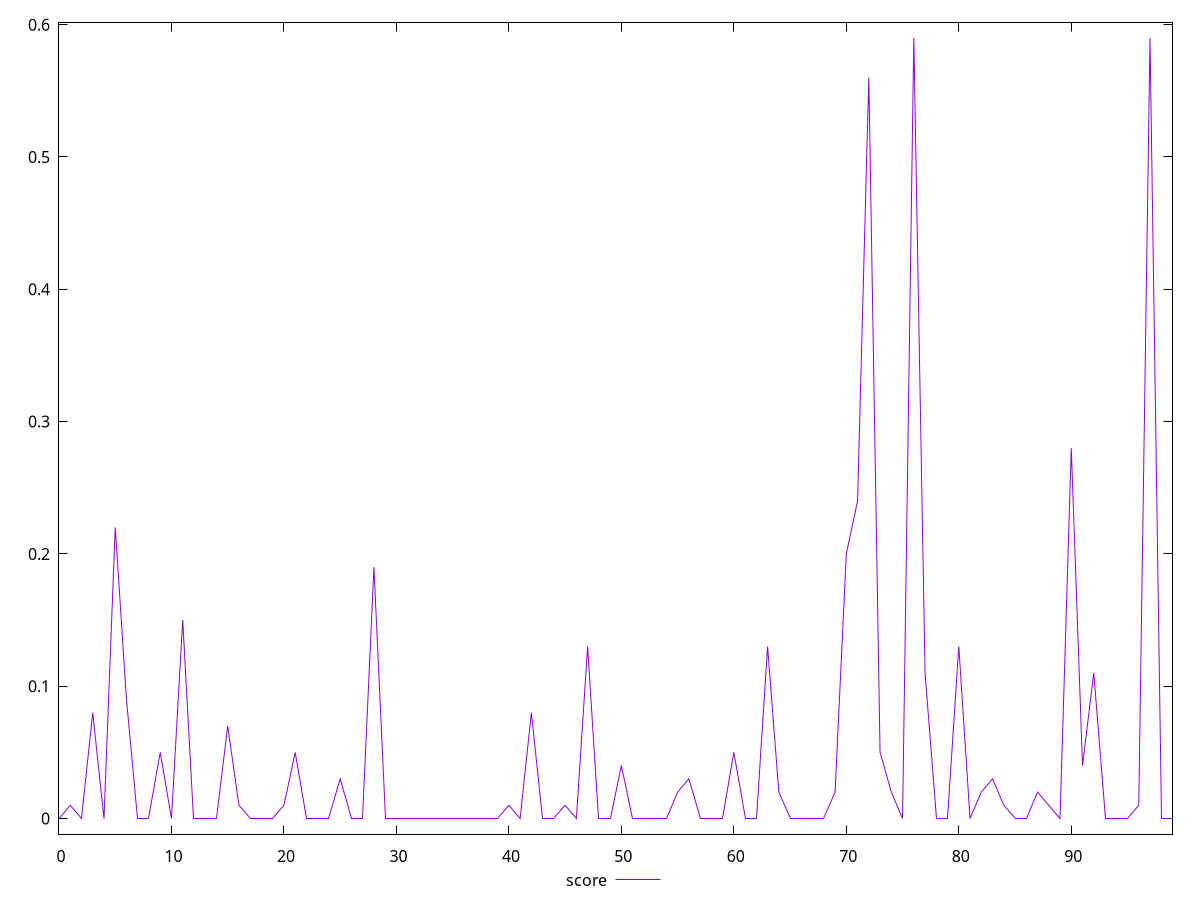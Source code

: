 reset

$score <<EOF
0 0
1 0.01
2 0
3 0.08
4 0
5 0.22
6 0.09
7 0
8 0
9 0.05
10 0
11 0.15
12 0
13 0
14 0
15 0.07
16 0.01
17 0
18 0
19 0
20 0.01
21 0.05
22 0
23 0
24 0
25 0.03
26 0
27 0
28 0.19
29 0
30 0
31 0
32 0
33 0
34 0
35 0
36 0
37 0
38 0
39 0
40 0.01
41 0
42 0.08
43 0
44 0
45 0.01
46 0
47 0.13
48 0
49 0
50 0.04
51 0
52 0
53 0
54 0
55 0.02
56 0.03
57 0
58 0
59 0
60 0.05
61 0
62 0
63 0.13
64 0.02
65 0
66 0
67 0
68 0
69 0.02
70 0.2
71 0.24
72 0.56
73 0.05
74 0.02
75 0
76 0.59
77 0.11
78 0
79 0
80 0.13
81 0
82 0.02
83 0.03
84 0.01
85 0
86 0
87 0.02
88 0.01
89 0
90 0.28
91 0.04
92 0.11
93 0
94 0
95 0
96 0.01
97 0.59
98 0
99 0
EOF

set key outside below
set xrange [0:99]
set yrange [-0.0118:0.6018]
set trange [-0.0118:0.6018]
set terminal svg size 640, 500 enhanced background rgb 'white'
set output "report_00013_2021-02-09T12-04-24.940Z/estimated-input-latency/samples/pages+cached/score/values.svg"

plot $score title "score" with line

reset
